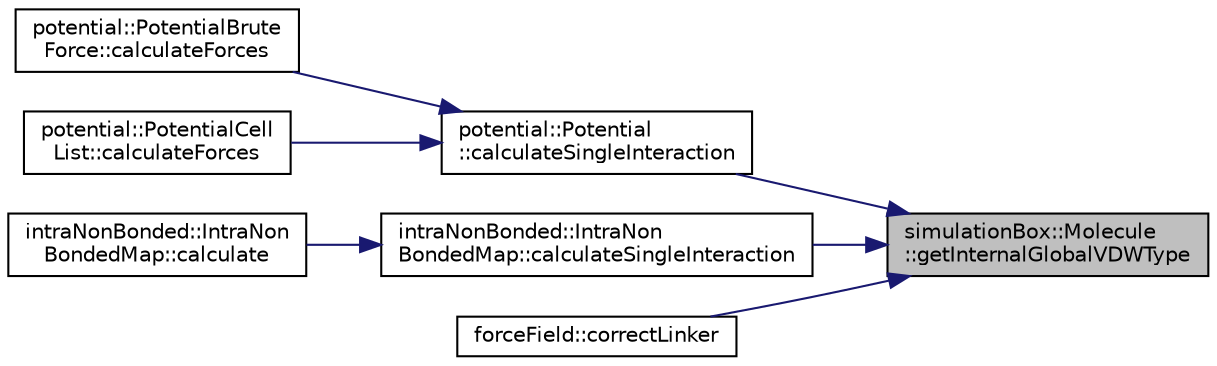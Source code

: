 digraph "simulationBox::Molecule::getInternalGlobalVDWType"
{
 // LATEX_PDF_SIZE
  edge [fontname="Helvetica",fontsize="10",labelfontname="Helvetica",labelfontsize="10"];
  node [fontname="Helvetica",fontsize="10",shape=record];
  rankdir="RL";
  Node1 [label="simulationBox::Molecule\l::getInternalGlobalVDWType",height=0.2,width=0.4,color="black", fillcolor="grey75", style="filled", fontcolor="black",tooltip=" "];
  Node1 -> Node2 [dir="back",color="midnightblue",fontsize="10",style="solid",fontname="Helvetica"];
  Node2 [label="potential::Potential\l::calculateSingleInteraction",height=0.2,width=0.4,color="black", fillcolor="white", style="filled",URL="$classpotential_1_1Potential.html#ae6a46fe3fd6185b63cc107cdd27cb456",tooltip="inner part of the double loop to calculate non-bonded inter molecular interactions"];
  Node2 -> Node3 [dir="back",color="midnightblue",fontsize="10",style="solid",fontname="Helvetica"];
  Node3 [label="potential::PotentialBrute\lForce::calculateForces",height=0.2,width=0.4,color="black", fillcolor="white", style="filled",URL="$classpotential_1_1PotentialBruteForce.html#a3c4b473d8c9344ab965fd6f9239ea87b",tooltip="calculates forces, coulombic and non-coulombic energy for brute force routine"];
  Node2 -> Node4 [dir="back",color="midnightblue",fontsize="10",style="solid",fontname="Helvetica"];
  Node4 [label="potential::PotentialCell\lList::calculateForces",height=0.2,width=0.4,color="black", fillcolor="white", style="filled",URL="$classpotential_1_1PotentialCellList.html#aa81e7197139c8d635ddf78c570a30154",tooltip="calculates forces, coulombic and non-coulombic energy for cell list routine"];
  Node1 -> Node5 [dir="back",color="midnightblue",fontsize="10",style="solid",fontname="Helvetica"];
  Node5 [label="intraNonBonded::IntraNon\lBondedMap::calculateSingleInteraction",height=0.2,width=0.4,color="black", fillcolor="white", style="filled",URL="$classintraNonBonded_1_1IntraNonBondedMap.html#ab7b7fa5ff050092c9d9da0f7c1772a0b",tooltip="calculate the intra non bonded interactions for a single atomic pair within a single molecule"];
  Node5 -> Node6 [dir="back",color="midnightblue",fontsize="10",style="solid",fontname="Helvetica"];
  Node6 [label="intraNonBonded::IntraNon\lBondedMap::calculate",height=0.2,width=0.4,color="black", fillcolor="white", style="filled",URL="$classintraNonBonded_1_1IntraNonBondedMap.html#a3de4264df3f924182beb74a8b1306339",tooltip="calculate the intra non bonded interactions for a single intraNonBondedMap (for a single molecule)"];
  Node1 -> Node7 [dir="back",color="midnightblue",fontsize="10",style="solid",fontname="Helvetica"];
  Node7 [label="forceField::correctLinker",height=0.2,width=0.4,color="black", fillcolor="white", style="filled",URL="$namespaceforceField.html#a557ef9ec9f3adab230d440d07fc807df",tooltip="correct coulomb and non-coulomb energy and forces for linker connectivity elements"];
}
